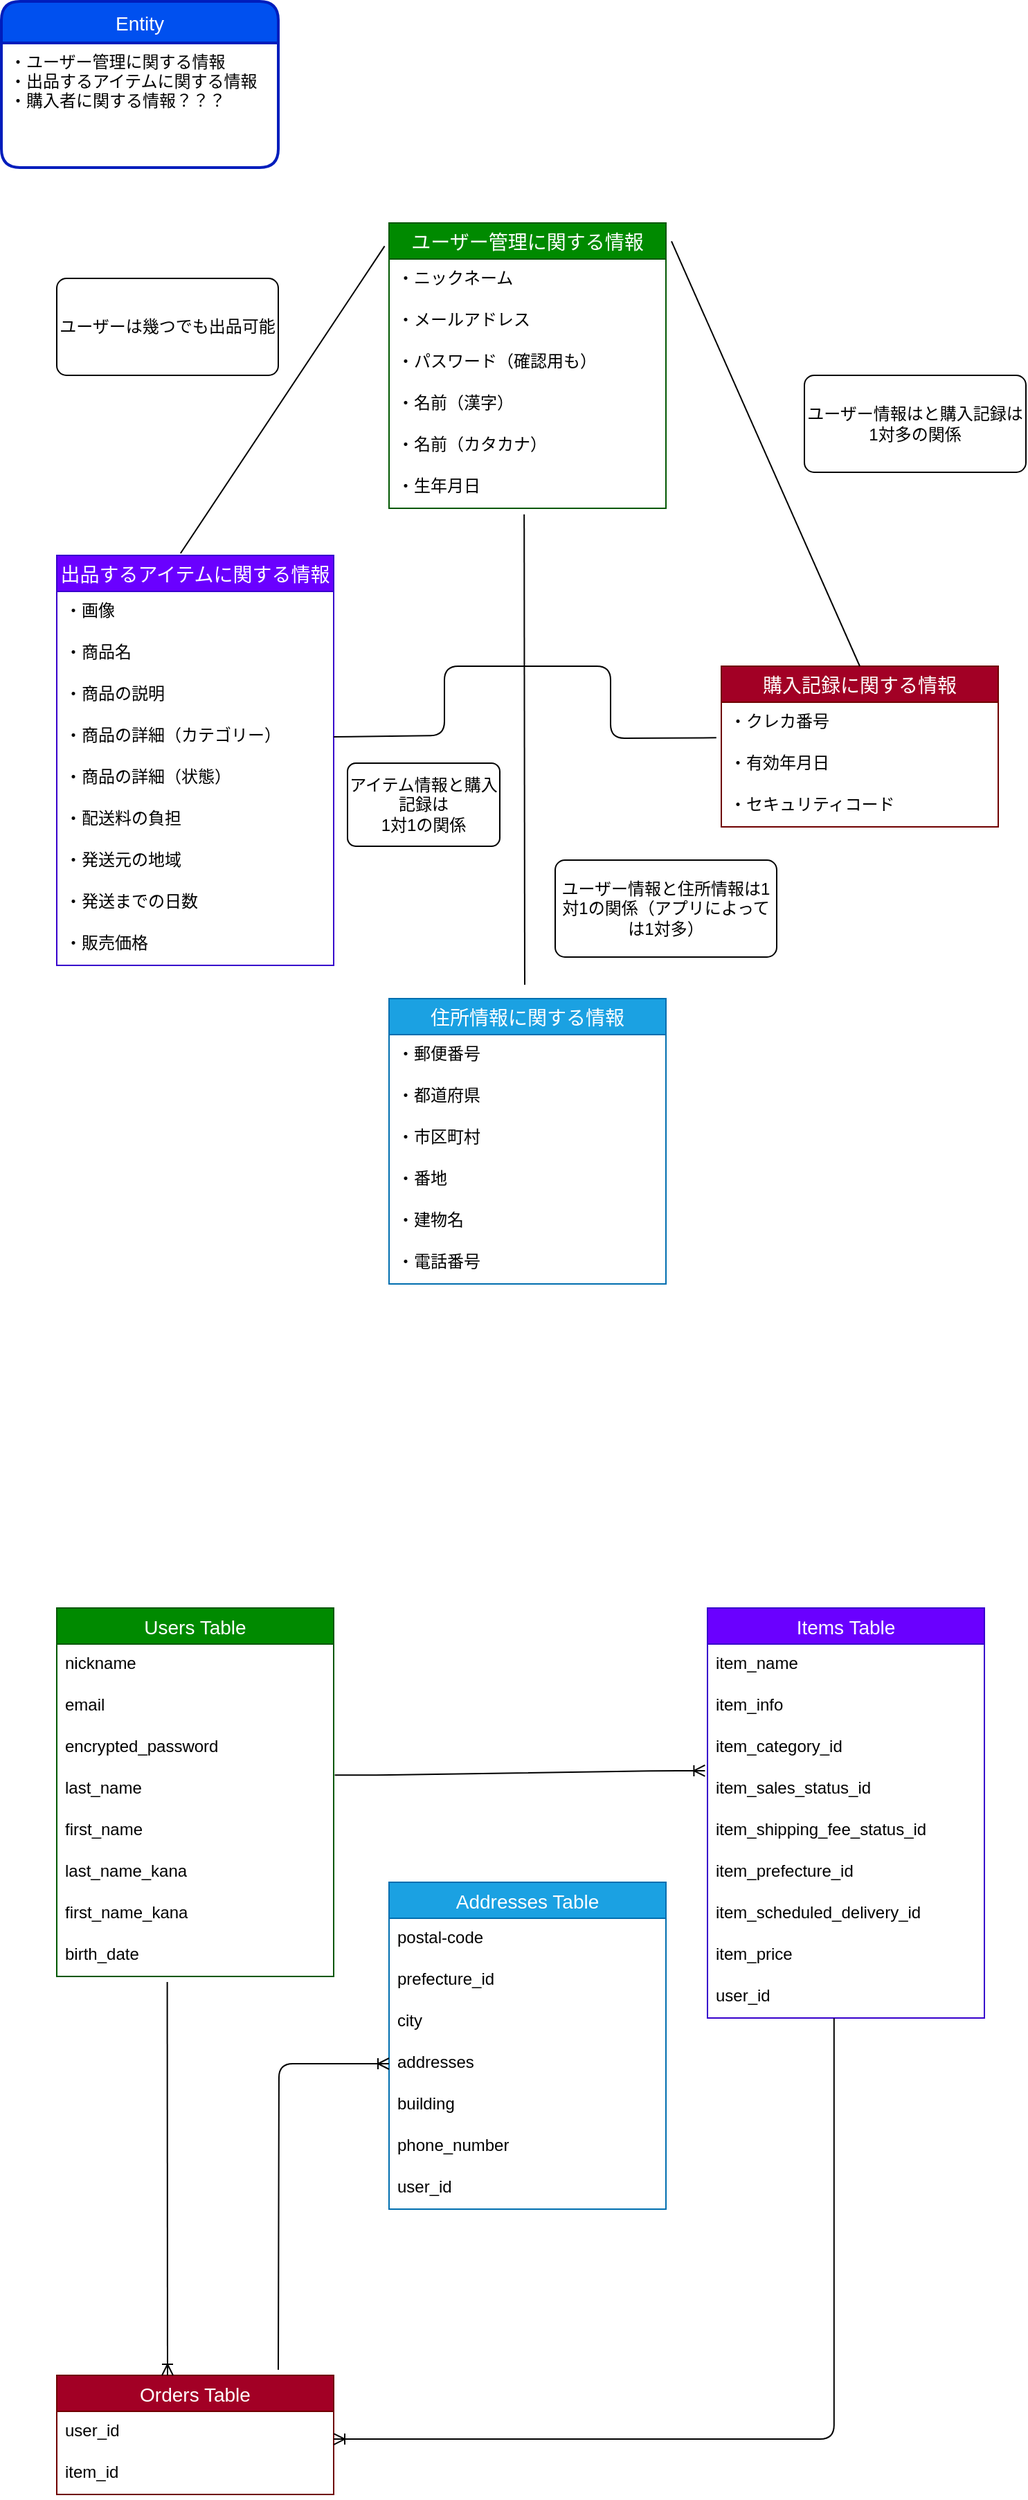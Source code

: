 <mxfile>
    <diagram id="-8MSd54DaZZSYHlFw9ma" name="ページ1">
        <mxGraphModel dx="554" dy="392" grid="1" gridSize="10" guides="1" tooltips="1" connect="1" arrows="1" fold="1" page="1" pageScale="1" pageWidth="827" pageHeight="1169" math="0" shadow="0">
            <root>
                <mxCell id="0"/>
                <mxCell id="1" parent="0"/>
                <mxCell id="2" value="Entity" style="swimlane;childLayout=stackLayout;horizontal=1;startSize=30;horizontalStack=0;rounded=1;fontSize=14;fontStyle=0;strokeWidth=2;resizeParent=0;resizeLast=1;shadow=0;dashed=0;align=center;fillColor=#0050ef;fontColor=#ffffff;strokeColor=#001DBC;" vertex="1" parent="1">
                    <mxGeometry x="40" y="40" width="200" height="120" as="geometry"/>
                </mxCell>
                <mxCell id="3" value="・ユーザー管理に関する情報&#10;・出品するアイテムに関する情報&#10;・購入者に関する情報？？？" style="align=left;strokeColor=none;fillColor=none;spacingLeft=4;fontSize=12;verticalAlign=top;resizable=0;rotatable=0;part=1;" vertex="1" parent="2">
                    <mxGeometry y="30" width="200" height="90" as="geometry"/>
                </mxCell>
                <mxCell id="18" value="ユーザー管理に関する情報" style="swimlane;fontStyle=0;childLayout=stackLayout;horizontal=1;startSize=26;horizontalStack=0;resizeParent=1;resizeParentMax=0;resizeLast=0;collapsible=1;marginBottom=0;align=center;fontSize=14;fillColor=#008a00;fontColor=#ffffff;strokeColor=#005700;" vertex="1" parent="1">
                    <mxGeometry x="320" y="200" width="200" height="206" as="geometry"/>
                </mxCell>
                <mxCell id="19" value="・ニックネーム" style="text;strokeColor=none;fillColor=none;spacingLeft=4;spacingRight=4;overflow=hidden;rotatable=0;points=[[0,0.5],[1,0.5]];portConstraint=eastwest;fontSize=12;" vertex="1" parent="18">
                    <mxGeometry y="26" width="200" height="30" as="geometry"/>
                </mxCell>
                <mxCell id="20" value="・メールアドレス" style="text;strokeColor=none;fillColor=none;spacingLeft=4;spacingRight=4;overflow=hidden;rotatable=0;points=[[0,0.5],[1,0.5]];portConstraint=eastwest;fontSize=12;" vertex="1" parent="18">
                    <mxGeometry y="56" width="200" height="30" as="geometry"/>
                </mxCell>
                <mxCell id="23" value="・パスワード（確認用も）" style="text;strokeColor=none;fillColor=none;spacingLeft=4;spacingRight=4;overflow=hidden;rotatable=0;points=[[0,0.5],[1,0.5]];portConstraint=eastwest;fontSize=12;" vertex="1" parent="18">
                    <mxGeometry y="86" width="200" height="30" as="geometry"/>
                </mxCell>
                <mxCell id="21" value="・名前（漢字）" style="text;strokeColor=none;fillColor=none;spacingLeft=4;spacingRight=4;overflow=hidden;rotatable=0;points=[[0,0.5],[1,0.5]];portConstraint=eastwest;fontSize=12;" vertex="1" parent="18">
                    <mxGeometry y="116" width="200" height="30" as="geometry"/>
                </mxCell>
                <mxCell id="24" value="・名前（カタカナ）" style="text;strokeColor=none;fillColor=none;spacingLeft=4;spacingRight=4;overflow=hidden;rotatable=0;points=[[0,0.5],[1,0.5]];portConstraint=eastwest;fontSize=12;" vertex="1" parent="18">
                    <mxGeometry y="146" width="200" height="30" as="geometry"/>
                </mxCell>
                <mxCell id="25" value="・生年月日" style="text;strokeColor=none;fillColor=none;spacingLeft=4;spacingRight=4;overflow=hidden;rotatable=0;points=[[0,0.5],[1,0.5]];portConstraint=eastwest;fontSize=12;" vertex="1" parent="18">
                    <mxGeometry y="176" width="200" height="30" as="geometry"/>
                </mxCell>
                <mxCell id="26" value="出品するアイテムに関する情報" style="swimlane;fontStyle=0;childLayout=stackLayout;horizontal=1;startSize=26;horizontalStack=0;resizeParent=1;resizeParentMax=0;resizeLast=0;collapsible=1;marginBottom=0;align=center;fontSize=14;fillColor=#6a00ff;fontColor=#ffffff;strokeColor=#3700CC;" vertex="1" parent="1">
                    <mxGeometry x="80" y="440" width="200" height="296" as="geometry"/>
                </mxCell>
                <mxCell id="27" value="・画像" style="text;strokeColor=none;fillColor=none;spacingLeft=4;spacingRight=4;overflow=hidden;rotatable=0;points=[[0,0.5],[1,0.5]];portConstraint=eastwest;fontSize=12;" vertex="1" parent="26">
                    <mxGeometry y="26" width="200" height="30" as="geometry"/>
                </mxCell>
                <mxCell id="28" value="・商品名" style="text;strokeColor=none;fillColor=none;spacingLeft=4;spacingRight=4;overflow=hidden;rotatable=0;points=[[0,0.5],[1,0.5]];portConstraint=eastwest;fontSize=12;" vertex="1" parent="26">
                    <mxGeometry y="56" width="200" height="30" as="geometry"/>
                </mxCell>
                <mxCell id="29" value="・商品の説明" style="text;strokeColor=none;fillColor=none;spacingLeft=4;spacingRight=4;overflow=hidden;rotatable=0;points=[[0,0.5],[1,0.5]];portConstraint=eastwest;fontSize=12;" vertex="1" parent="26">
                    <mxGeometry y="86" width="200" height="30" as="geometry"/>
                </mxCell>
                <mxCell id="30" value="・商品の詳細（カテゴリー）" style="text;strokeColor=none;fillColor=none;spacingLeft=4;spacingRight=4;overflow=hidden;rotatable=0;points=[[0,0.5],[1,0.5]];portConstraint=eastwest;fontSize=12;" vertex="1" parent="26">
                    <mxGeometry y="116" width="200" height="30" as="geometry"/>
                </mxCell>
                <mxCell id="31" value="・商品の詳細（状態）" style="text;strokeColor=none;fillColor=none;spacingLeft=4;spacingRight=4;overflow=hidden;rotatable=0;points=[[0,0.5],[1,0.5]];portConstraint=eastwest;fontSize=12;" vertex="1" parent="26">
                    <mxGeometry y="146" width="200" height="30" as="geometry"/>
                </mxCell>
                <mxCell id="32" value="・配送料の負担" style="text;strokeColor=none;fillColor=none;spacingLeft=4;spacingRight=4;overflow=hidden;rotatable=0;points=[[0,0.5],[1,0.5]];portConstraint=eastwest;fontSize=12;" vertex="1" parent="26">
                    <mxGeometry y="176" width="200" height="30" as="geometry"/>
                </mxCell>
                <mxCell id="33" value="・発送元の地域" style="text;strokeColor=none;fillColor=none;spacingLeft=4;spacingRight=4;overflow=hidden;rotatable=0;points=[[0,0.5],[1,0.5]];portConstraint=eastwest;fontSize=12;" vertex="1" parent="26">
                    <mxGeometry y="206" width="200" height="30" as="geometry"/>
                </mxCell>
                <mxCell id="34" value="・発送までの日数" style="text;strokeColor=none;fillColor=none;spacingLeft=4;spacingRight=4;overflow=hidden;rotatable=0;points=[[0,0.5],[1,0.5]];portConstraint=eastwest;fontSize=12;" vertex="1" parent="26">
                    <mxGeometry y="236" width="200" height="30" as="geometry"/>
                </mxCell>
                <mxCell id="35" value="・販売価格" style="text;strokeColor=none;fillColor=none;spacingLeft=4;spacingRight=4;overflow=hidden;rotatable=0;points=[[0,0.5],[1,0.5]];portConstraint=eastwest;fontSize=12;" vertex="1" parent="26">
                    <mxGeometry y="266" width="200" height="30" as="geometry"/>
                </mxCell>
                <mxCell id="36" value="購入記録に関する情報" style="swimlane;fontStyle=0;childLayout=stackLayout;horizontal=1;startSize=26;horizontalStack=0;resizeParent=1;resizeParentMax=0;resizeLast=0;collapsible=1;marginBottom=0;align=center;fontSize=14;fillColor=#a20025;fontColor=#ffffff;strokeColor=#6F0000;" vertex="1" parent="1">
                    <mxGeometry x="560" y="520" width="200" height="116" as="geometry"/>
                </mxCell>
                <mxCell id="37" value="・クレカ番号" style="text;strokeColor=none;fillColor=none;spacingLeft=4;spacingRight=4;overflow=hidden;rotatable=0;points=[[0,0.5],[1,0.5]];portConstraint=eastwest;fontSize=12;" vertex="1" parent="36">
                    <mxGeometry y="26" width="200" height="30" as="geometry"/>
                </mxCell>
                <mxCell id="38" value="・有効年月日" style="text;strokeColor=none;fillColor=none;spacingLeft=4;spacingRight=4;overflow=hidden;rotatable=0;points=[[0,0.5],[1,0.5]];portConstraint=eastwest;fontSize=12;" vertex="1" parent="36">
                    <mxGeometry y="56" width="200" height="30" as="geometry"/>
                </mxCell>
                <mxCell id="39" value="・セキュリティコード" style="text;strokeColor=none;fillColor=none;spacingLeft=4;spacingRight=4;overflow=hidden;rotatable=0;points=[[0,0.5],[1,0.5]];portConstraint=eastwest;fontSize=12;" vertex="1" parent="36">
                    <mxGeometry y="86" width="200" height="30" as="geometry"/>
                </mxCell>
                <mxCell id="46" value="" style="endArrow=none;html=1;rounded=0;entryX=-0.016;entryY=0.081;entryDx=0;entryDy=0;entryPerimeter=0;exitX=0.447;exitY=-0.005;exitDx=0;exitDy=0;exitPerimeter=0;" edge="1" parent="1" source="26" target="18">
                    <mxGeometry relative="1" as="geometry">
                        <mxPoint x="170" y="390" as="sourcePoint"/>
                        <mxPoint x="330" y="390" as="targetPoint"/>
                    </mxGeometry>
                </mxCell>
                <mxCell id="47" value="" style="endArrow=none;html=1;rounded=0;entryX=1.02;entryY=0.064;entryDx=0;entryDy=0;entryPerimeter=0;exitX=0.5;exitY=0;exitDx=0;exitDy=0;" edge="1" parent="1" source="36" target="18">
                    <mxGeometry relative="1" as="geometry">
                        <mxPoint x="179.4" y="448.52" as="sourcePoint"/>
                        <mxPoint x="326.8" y="226.686" as="targetPoint"/>
                    </mxGeometry>
                </mxCell>
                <mxCell id="49" value="ユーザーは幾つでも出品可能" style="rounded=1;arcSize=10;whiteSpace=wrap;html=1;align=center;" vertex="1" parent="1">
                    <mxGeometry x="80" y="240" width="160" height="70" as="geometry"/>
                </mxCell>
                <mxCell id="50" value="ユーザー情報と住所情報は1対1の関係（アプリによっては1対多）" style="rounded=1;arcSize=10;whiteSpace=wrap;html=1;align=center;" vertex="1" parent="1">
                    <mxGeometry x="440" y="660" width="160" height="70" as="geometry"/>
                </mxCell>
                <mxCell id="51" value="ユーザー情報はと購入記録は&lt;br&gt;1対多の関係" style="rounded=1;arcSize=10;whiteSpace=wrap;html=1;align=center;" vertex="1" parent="1">
                    <mxGeometry x="620" y="310" width="160" height="70" as="geometry"/>
                </mxCell>
                <mxCell id="174" value="Users Table" style="swimlane;fontStyle=0;childLayout=stackLayout;horizontal=1;startSize=26;horizontalStack=0;resizeParent=1;resizeParentMax=0;resizeLast=0;collapsible=1;marginBottom=0;align=center;fontSize=14;fillColor=#008a00;fontColor=#ffffff;strokeColor=#005700;" vertex="1" parent="1">
                    <mxGeometry x="80" y="1200" width="200" height="266" as="geometry"/>
                </mxCell>
                <mxCell id="175" value="nickname" style="text;strokeColor=none;fillColor=none;spacingLeft=4;spacingRight=4;overflow=hidden;rotatable=0;points=[[0,0.5],[1,0.5]];portConstraint=eastwest;fontSize=12;" vertex="1" parent="174">
                    <mxGeometry y="26" width="200" height="30" as="geometry"/>
                </mxCell>
                <mxCell id="176" value="email" style="text;strokeColor=none;fillColor=none;spacingLeft=4;spacingRight=4;overflow=hidden;rotatable=0;points=[[0,0.5],[1,0.5]];portConstraint=eastwest;fontSize=12;" vertex="1" parent="174">
                    <mxGeometry y="56" width="200" height="30" as="geometry"/>
                </mxCell>
                <mxCell id="177" value="encrypted_password" style="text;strokeColor=none;fillColor=none;spacingLeft=4;spacingRight=4;overflow=hidden;rotatable=0;points=[[0,0.5],[1,0.5]];portConstraint=eastwest;fontSize=12;" vertex="1" parent="174">
                    <mxGeometry y="86" width="200" height="30" as="geometry"/>
                </mxCell>
                <mxCell id="178" value="last_name" style="text;strokeColor=none;fillColor=none;spacingLeft=4;spacingRight=4;overflow=hidden;rotatable=0;points=[[0,0.5],[1,0.5]];portConstraint=eastwest;fontSize=12;" vertex="1" parent="174">
                    <mxGeometry y="116" width="200" height="30" as="geometry"/>
                </mxCell>
                <mxCell id="181" value="first_name" style="text;strokeColor=none;fillColor=none;spacingLeft=4;spacingRight=4;overflow=hidden;rotatable=0;points=[[0,0.5],[1,0.5]];portConstraint=eastwest;fontSize=12;" vertex="1" parent="174">
                    <mxGeometry y="146" width="200" height="30" as="geometry"/>
                </mxCell>
                <mxCell id="182" value="last_name_kana" style="text;strokeColor=none;fillColor=none;spacingLeft=4;spacingRight=4;overflow=hidden;rotatable=0;points=[[0,0.5],[1,0.5]];portConstraint=eastwest;fontSize=12;" vertex="1" parent="174">
                    <mxGeometry y="176" width="200" height="30" as="geometry"/>
                </mxCell>
                <mxCell id="179" value="first_name_kana" style="text;strokeColor=none;fillColor=none;spacingLeft=4;spacingRight=4;overflow=hidden;rotatable=0;points=[[0,0.5],[1,0.5]];portConstraint=eastwest;fontSize=12;" vertex="1" parent="174">
                    <mxGeometry y="206" width="200" height="30" as="geometry"/>
                </mxCell>
                <mxCell id="180" value="birth_date" style="text;strokeColor=none;fillColor=none;spacingLeft=4;spacingRight=4;overflow=hidden;rotatable=0;points=[[0,0.5],[1,0.5]];portConstraint=eastwest;fontSize=12;" vertex="1" parent="174">
                    <mxGeometry y="236" width="200" height="30" as="geometry"/>
                </mxCell>
                <mxCell id="183" value="Items Table" style="swimlane;fontStyle=0;childLayout=stackLayout;horizontal=1;startSize=26;horizontalStack=0;resizeParent=1;resizeParentMax=0;resizeLast=0;collapsible=1;marginBottom=0;align=center;fontSize=14;fillColor=#6a00ff;fontColor=#ffffff;strokeColor=#3700CC;" vertex="1" parent="1">
                    <mxGeometry x="550" y="1200" width="200" height="296" as="geometry"/>
                </mxCell>
                <mxCell id="185" value="item_name" style="text;strokeColor=none;fillColor=none;spacingLeft=4;spacingRight=4;overflow=hidden;rotatable=0;points=[[0,0.5],[1,0.5]];portConstraint=eastwest;fontSize=12;" vertex="1" parent="183">
                    <mxGeometry y="26" width="200" height="30" as="geometry"/>
                </mxCell>
                <mxCell id="186" value="item_info" style="text;strokeColor=none;fillColor=none;spacingLeft=4;spacingRight=4;overflow=hidden;rotatable=0;points=[[0,0.5],[1,0.5]];portConstraint=eastwest;fontSize=12;" vertex="1" parent="183">
                    <mxGeometry y="56" width="200" height="30" as="geometry"/>
                </mxCell>
                <mxCell id="187" value="item_category_id" style="text;strokeColor=none;fillColor=none;spacingLeft=4;spacingRight=4;overflow=hidden;rotatable=0;points=[[0,0.5],[1,0.5]];portConstraint=eastwest;fontSize=12;" vertex="1" parent="183">
                    <mxGeometry y="86" width="200" height="30" as="geometry"/>
                </mxCell>
                <mxCell id="188" value="item_sales_status_id" style="text;strokeColor=none;fillColor=none;spacingLeft=4;spacingRight=4;overflow=hidden;rotatable=0;points=[[0,0.5],[1,0.5]];portConstraint=eastwest;fontSize=12;" vertex="1" parent="183">
                    <mxGeometry y="116" width="200" height="30" as="geometry"/>
                </mxCell>
                <mxCell id="189" value="item_shipping_fee_status_id" style="text;strokeColor=none;fillColor=none;spacingLeft=4;spacingRight=4;overflow=hidden;rotatable=0;points=[[0,0.5],[1,0.5]];portConstraint=eastwest;fontSize=12;" vertex="1" parent="183">
                    <mxGeometry y="146" width="200" height="30" as="geometry"/>
                </mxCell>
                <mxCell id="190" value="item_prefecture_id" style="text;strokeColor=none;fillColor=none;spacingLeft=4;spacingRight=4;overflow=hidden;rotatable=0;points=[[0,0.5],[1,0.5]];portConstraint=eastwest;fontSize=12;" vertex="1" parent="183">
                    <mxGeometry y="176" width="200" height="30" as="geometry"/>
                </mxCell>
                <mxCell id="191" value="item_scheduled_delivery_id" style="text;strokeColor=none;fillColor=none;spacingLeft=4;spacingRight=4;overflow=hidden;rotatable=0;points=[[0,0.5],[1,0.5]];portConstraint=eastwest;fontSize=12;" vertex="1" parent="183">
                    <mxGeometry y="206" width="200" height="30" as="geometry"/>
                </mxCell>
                <mxCell id="192" value="item_price" style="text;strokeColor=none;fillColor=none;spacingLeft=4;spacingRight=4;overflow=hidden;rotatable=0;points=[[0,0.5],[1,0.5]];portConstraint=eastwest;fontSize=12;" vertex="1" parent="183">
                    <mxGeometry y="236" width="200" height="30" as="geometry"/>
                </mxCell>
                <mxCell id="265" value="user_id" style="text;strokeColor=none;fillColor=none;spacingLeft=4;spacingRight=4;overflow=hidden;rotatable=0;points=[[0,0.5],[1,0.5]];portConstraint=eastwest;fontSize=12;" vertex="1" parent="183">
                    <mxGeometry y="266" width="200" height="30" as="geometry"/>
                </mxCell>
                <mxCell id="193" value="Orders Table" style="swimlane;fontStyle=0;childLayout=stackLayout;horizontal=1;startSize=26;horizontalStack=0;resizeParent=1;resizeParentMax=0;resizeLast=0;collapsible=1;marginBottom=0;align=center;fontSize=14;fillColor=#a20025;fontColor=#ffffff;strokeColor=#6F0000;" vertex="1" parent="1">
                    <mxGeometry x="80" y="1754" width="200" height="86" as="geometry"/>
                </mxCell>
                <mxCell id="266" value="user_id" style="text;strokeColor=none;fillColor=none;spacingLeft=4;spacingRight=4;overflow=hidden;rotatable=0;points=[[0,0.5],[1,0.5]];portConstraint=eastwest;fontSize=12;" vertex="1" parent="193">
                    <mxGeometry y="26" width="200" height="30" as="geometry"/>
                </mxCell>
                <mxCell id="267" value="item_id" style="text;strokeColor=none;fillColor=none;spacingLeft=4;spacingRight=4;overflow=hidden;rotatable=0;points=[[0,0.5],[1,0.5]];portConstraint=eastwest;fontSize=12;" vertex="1" parent="193">
                    <mxGeometry y="56" width="200" height="30" as="geometry"/>
                </mxCell>
                <mxCell id="206" value="" style="edgeStyle=entityRelationEdgeStyle;fontSize=12;html=1;endArrow=ERoneToMany;exitX=1.004;exitY=0.154;exitDx=0;exitDy=0;entryX=-0.009;entryY=1.049;entryDx=0;entryDy=0;entryPerimeter=0;exitPerimeter=0;" edge="1" parent="1" source="178" target="187">
                    <mxGeometry width="100" height="100" relative="1" as="geometry">
                        <mxPoint x="340" y="1030" as="sourcePoint"/>
                        <mxPoint x="440" y="930" as="targetPoint"/>
                    </mxGeometry>
                </mxCell>
                <mxCell id="224" value="" style="endArrow=none;html=1;rounded=0;exitX=0.488;exitY=1.144;exitDx=0;exitDy=0;exitPerimeter=0;" edge="1" parent="1" source="25">
                    <mxGeometry relative="1" as="geometry">
                        <mxPoint x="670" y="740" as="sourcePoint"/>
                        <mxPoint x="418" y="750" as="targetPoint"/>
                    </mxGeometry>
                </mxCell>
                <mxCell id="225" value="住所情報に関する情報" style="swimlane;fontStyle=0;childLayout=stackLayout;horizontal=1;startSize=26;horizontalStack=0;resizeParent=1;resizeParentMax=0;resizeLast=0;collapsible=1;marginBottom=0;align=center;fontSize=14;fillColor=#1ba1e2;fontColor=#ffffff;strokeColor=#006EAF;" vertex="1" parent="1">
                    <mxGeometry x="320" y="760" width="200" height="206" as="geometry"/>
                </mxCell>
                <mxCell id="229" value="・郵便番号" style="text;strokeColor=none;fillColor=none;spacingLeft=4;spacingRight=4;overflow=hidden;rotatable=0;points=[[0,0.5],[1,0.5]];portConstraint=eastwest;fontSize=12;" vertex="1" parent="225">
                    <mxGeometry y="26" width="200" height="30" as="geometry"/>
                </mxCell>
                <mxCell id="230" value="・都道府県" style="text;strokeColor=none;fillColor=none;spacingLeft=4;spacingRight=4;overflow=hidden;rotatable=0;points=[[0,0.5],[1,0.5]];portConstraint=eastwest;fontSize=12;" vertex="1" parent="225">
                    <mxGeometry y="56" width="200" height="30" as="geometry"/>
                </mxCell>
                <mxCell id="231" value="・市区町村" style="text;strokeColor=none;fillColor=none;spacingLeft=4;spacingRight=4;overflow=hidden;rotatable=0;points=[[0,0.5],[1,0.5]];portConstraint=eastwest;fontSize=12;" vertex="1" parent="225">
                    <mxGeometry y="86" width="200" height="30" as="geometry"/>
                </mxCell>
                <mxCell id="232" value="・番地" style="text;strokeColor=none;fillColor=none;spacingLeft=4;spacingRight=4;overflow=hidden;rotatable=0;points=[[0,0.5],[1,0.5]];portConstraint=eastwest;fontSize=12;" vertex="1" parent="225">
                    <mxGeometry y="116" width="200" height="30" as="geometry"/>
                </mxCell>
                <mxCell id="233" value="・建物名" style="text;strokeColor=none;fillColor=none;spacingLeft=4;spacingRight=4;overflow=hidden;rotatable=0;points=[[0,0.5],[1,0.5]];portConstraint=eastwest;fontSize=12;" vertex="1" parent="225">
                    <mxGeometry y="146" width="200" height="30" as="geometry"/>
                </mxCell>
                <mxCell id="234" value="・電話番号" style="text;strokeColor=none;fillColor=none;spacingLeft=4;spacingRight=4;overflow=hidden;rotatable=0;points=[[0,0.5],[1,0.5]];portConstraint=eastwest;fontSize=12;" vertex="1" parent="225">
                    <mxGeometry y="176" width="200" height="30" as="geometry"/>
                </mxCell>
                <mxCell id="237" value="" style="endArrow=none;html=1;exitX=1;exitY=0.5;exitDx=0;exitDy=0;entryX=-0.018;entryY=-0.144;entryDx=0;entryDy=0;entryPerimeter=0;" edge="1" parent="1" source="30" target="38">
                    <mxGeometry width="50" height="50" relative="1" as="geometry">
                        <mxPoint x="440" y="500" as="sourcePoint"/>
                        <mxPoint x="490" y="450" as="targetPoint"/>
                        <Array as="points">
                            <mxPoint x="360" y="570"/>
                            <mxPoint x="360" y="520"/>
                            <mxPoint x="420" y="520"/>
                            <mxPoint x="480" y="520"/>
                            <mxPoint x="480" y="572"/>
                        </Array>
                    </mxGeometry>
                </mxCell>
                <mxCell id="239" value="アイテム情報と購入記録は&lt;br&gt;1対1の関係" style="rounded=1;arcSize=10;whiteSpace=wrap;html=1;align=center;" vertex="1" parent="1">
                    <mxGeometry x="290" y="590" width="110" height="60" as="geometry"/>
                </mxCell>
                <mxCell id="242" value="Addresses Table" style="swimlane;fontStyle=0;childLayout=stackLayout;horizontal=1;startSize=26;horizontalStack=0;resizeParent=1;resizeParentMax=0;resizeLast=0;collapsible=1;marginBottom=0;align=center;fontSize=14;fillColor=#1ba1e2;fontColor=#ffffff;strokeColor=#006EAF;" vertex="1" parent="1">
                    <mxGeometry x="320" y="1398" width="200" height="236" as="geometry"/>
                </mxCell>
                <mxCell id="249" value="postal-code" style="text;strokeColor=none;fillColor=none;spacingLeft=4;spacingRight=4;overflow=hidden;rotatable=0;points=[[0,0.5],[1,0.5]];portConstraint=eastwest;fontSize=12;" vertex="1" parent="242">
                    <mxGeometry y="26" width="200" height="30" as="geometry"/>
                </mxCell>
                <mxCell id="250" value="prefecture_id" style="text;strokeColor=none;fillColor=none;spacingLeft=4;spacingRight=4;overflow=hidden;rotatable=0;points=[[0,0.5],[1,0.5]];portConstraint=eastwest;fontSize=12;" vertex="1" parent="242">
                    <mxGeometry y="56" width="200" height="30" as="geometry"/>
                </mxCell>
                <mxCell id="251" value="city" style="text;strokeColor=none;fillColor=none;spacingLeft=4;spacingRight=4;overflow=hidden;rotatable=0;points=[[0,0.5],[1,0.5]];portConstraint=eastwest;fontSize=12;" vertex="1" parent="242">
                    <mxGeometry y="86" width="200" height="30" as="geometry"/>
                </mxCell>
                <mxCell id="252" value="addresses" style="text;strokeColor=none;fillColor=none;spacingLeft=4;spacingRight=4;overflow=hidden;rotatable=0;points=[[0,0.5],[1,0.5]];portConstraint=eastwest;fontSize=12;" vertex="1" parent="242">
                    <mxGeometry y="116" width="200" height="30" as="geometry"/>
                </mxCell>
                <mxCell id="253" value="building" style="text;strokeColor=none;fillColor=none;spacingLeft=4;spacingRight=4;overflow=hidden;rotatable=0;points=[[0,0.5],[1,0.5]];portConstraint=eastwest;fontSize=12;" vertex="1" parent="242">
                    <mxGeometry y="146" width="200" height="30" as="geometry"/>
                </mxCell>
                <mxCell id="254" value="phone_number" style="text;strokeColor=none;fillColor=none;spacingLeft=4;spacingRight=4;overflow=hidden;rotatable=0;points=[[0,0.5],[1,0.5]];portConstraint=eastwest;fontSize=12;" vertex="1" parent="242">
                    <mxGeometry y="176" width="200" height="30" as="geometry"/>
                </mxCell>
                <mxCell id="268" value="user_id" style="text;strokeColor=none;fillColor=none;spacingLeft=4;spacingRight=4;overflow=hidden;rotatable=0;points=[[0,0.5],[1,0.5]];portConstraint=eastwest;fontSize=12;" vertex="1" parent="242">
                    <mxGeometry y="206" width="200" height="30" as="geometry"/>
                </mxCell>
                <mxCell id="255" value="" style="fontSize=12;html=1;endArrow=ERoneToMany;entryX=0.4;entryY=0;entryDx=0;entryDy=0;entryPerimeter=0;exitX=0.399;exitY=1.133;exitDx=0;exitDy=0;exitPerimeter=0;" edge="1" parent="1" source="180" target="193">
                    <mxGeometry width="100" height="100" relative="1" as="geometry">
                        <mxPoint x="160" y="1470" as="sourcePoint"/>
                        <mxPoint x="230" y="1430" as="targetPoint"/>
                    </mxGeometry>
                </mxCell>
                <mxCell id="264" value="" style="edgeStyle=orthogonalEdgeStyle;fontSize=12;html=1;endArrow=ERoneToMany;exitX=0.457;exitY=1.008;exitDx=0;exitDy=0;exitPerimeter=0;entryX=1;entryY=0.667;entryDx=0;entryDy=0;entryPerimeter=0;" edge="1" parent="1" source="265" target="266">
                    <mxGeometry width="100" height="100" relative="1" as="geometry">
                        <mxPoint x="290" y="1341.0" as="sourcePoint"/>
                        <mxPoint x="280" y="1795" as="targetPoint"/>
                    </mxGeometry>
                </mxCell>
                <mxCell id="269" value="" style="edgeStyle=orthogonalEdgeStyle;fontSize=12;html=1;endArrow=ERoneToMany;entryX=0;entryY=0.5;entryDx=0;entryDy=0;" edge="1" parent="1" target="252">
                    <mxGeometry width="100" height="100" relative="1" as="geometry">
                        <mxPoint x="240" y="1750" as="sourcePoint"/>
                        <mxPoint x="310" y="1560" as="targetPoint"/>
                    </mxGeometry>
                </mxCell>
            </root>
        </mxGraphModel>
    </diagram>
</mxfile>
